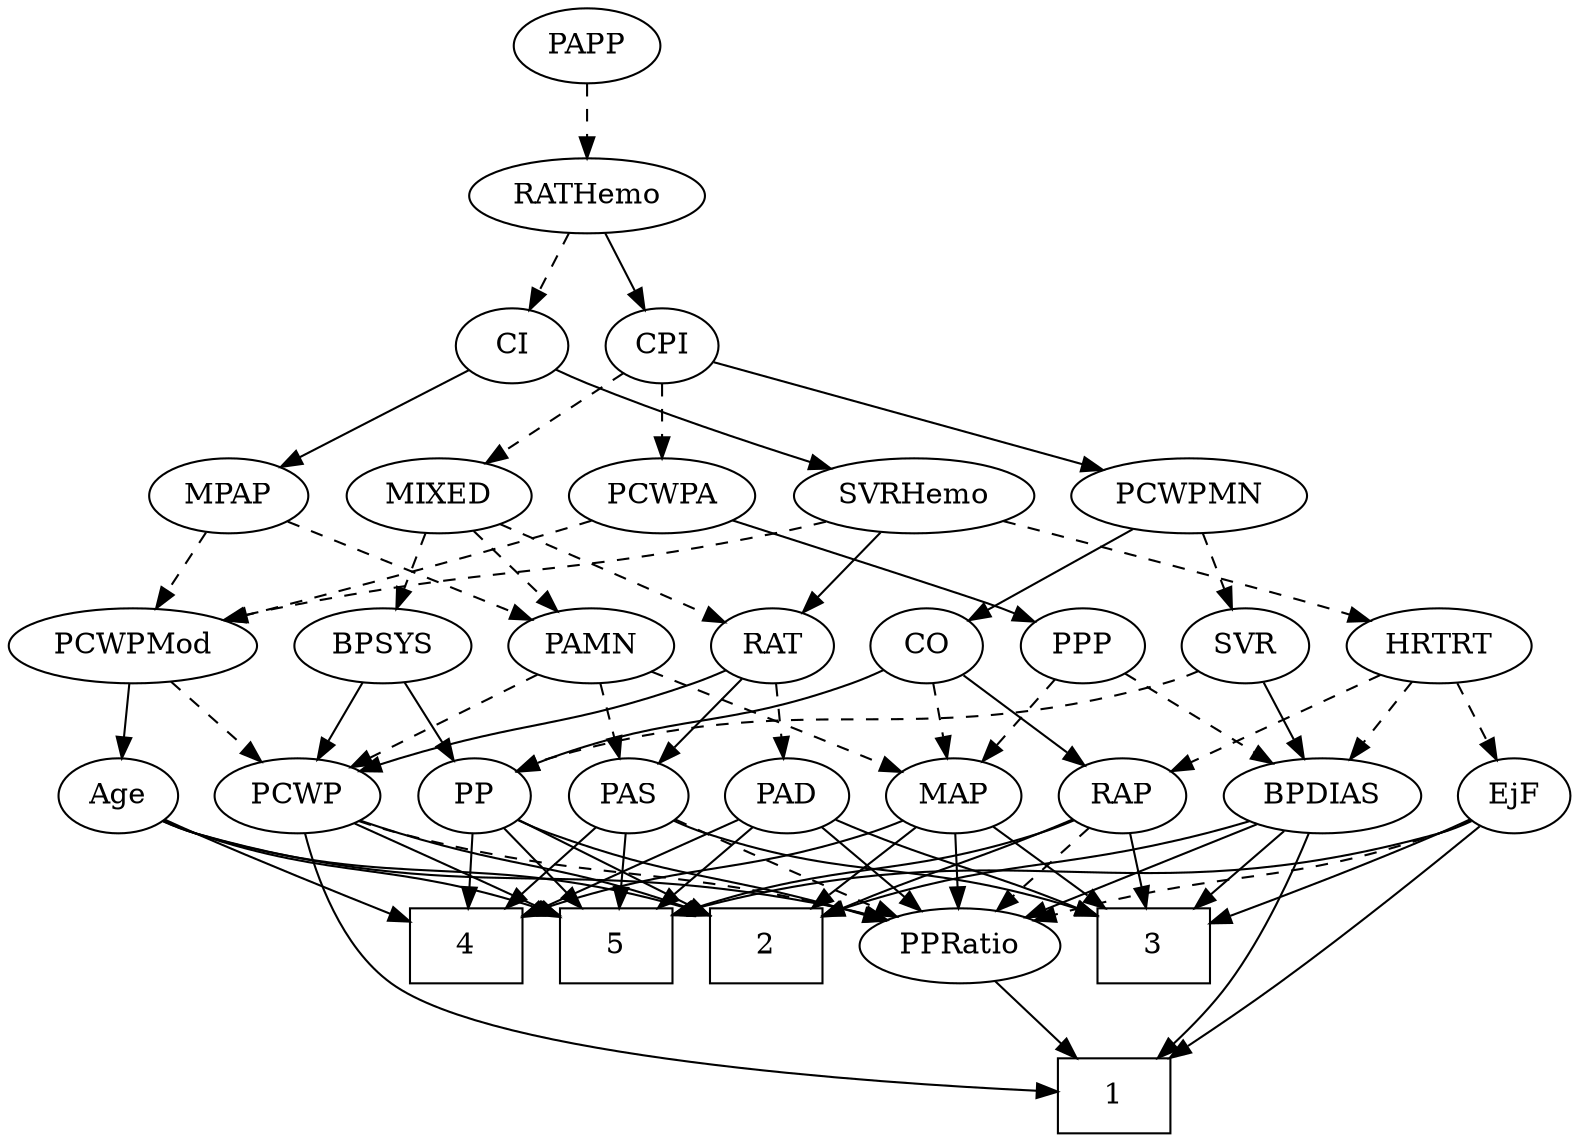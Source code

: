 strict digraph {
	graph [bb="0,0,701,540"];
	node [label="\N"];
	1	[height=0.5,
		pos="502,18",
		shape=box,
		width=0.75];
	2	[height=0.5,
		pos="341,90",
		shape=box,
		width=0.75];
	3	[height=0.5,
		pos="511,90",
		shape=box,
		width=0.75];
	4	[height=0.5,
		pos="197,90",
		shape=box,
		width=0.75];
	5	[height=0.5,
		pos="269,90",
		shape=box,
		width=0.75];
	Age	[height=0.5,
		pos="39.995,162",
		width=0.75];
	Age -> 2	[pos="e,313.8,104.83 60.532,150.07 65.488,147.78 70.843,145.59 75.995,144 171.39,114.64 204.46,136.82 303.96,107.8",
		style=solid];
	Age -> 4	[pos="e,169.99,102.57 61.269,150.83 66.099,148.56 71.214,146.18 75.995,144 104.25,131.14 136.45,117.07 160.53,106.65",
		style=solid];
	Age -> 5	[pos="e,241.73,104.62 60.617,150.33 65.569,148.03 70.901,145.76 75.995,144 140.74,121.59 163.4,130.55 232.18,107.87",
		style=solid];
	PPRatio	[height=0.5,
		pos="426,90",
		width=1.1013];
	Age -> PPRatio	[pos="e,396.76,102.29 60.491,149.93 65.448,147.65 70.814,145.49 75.995,144 205.48,106.75 245.71,138.26 377,108 380.34,107.23 383.78,106.31 \
387.21,105.3",
		style=solid];
	EjF	[height=0.5,
		pos="674,162",
		width=0.75];
	EjF -> 1	[pos="e,524.56,36.171 658.33,147.2 638.14,129.51 601.84,98.009 570,72 557.96,62.171 544.51,51.598 532.76,42.502",
		style=solid];
	EjF -> 3	[pos="e,538.4,102.01 652.75,150.77 647.92,148.5 642.8,146.13 638,144 607.8,130.58 573.15,116.19 547.68,105.79",
		style=solid];
	EjF -> 5	[pos="e,296.15,104.97 653.51,149.89 648.55,147.61 643.18,145.46 638,144 497.78,104.52 450.33,146.46 305.81,107.65",
		style=solid];
	EjF -> PPRatio	[pos="e,455.88,101.99 653.38,150.3 648.43,148 643.1,145.74 638,144 567.79,120.01 546.38,128.19 475,108 471.88,107.12 468.67,106.15 465.45,\
105.13",
		style=dashed];
	RAP	[height=0.5,
		pos="499,162",
		width=0.77632];
	RAP -> 2	[pos="e,368.06,103.94 477.37,150.59 472.65,148.38 467.67,146.08 463,144 427.8,128.33 416.43,125.25 377.41,108.09",
		style=solid];
	RAP -> 3	[pos="e,508.03,108.28 501.9,144.05 503.22,136.35 504.82,127.03 506.3,118.36",
		style=solid];
	RAP -> 5	[pos="e,296.26,104.62 477.61,149.97 472.88,147.79 467.83,145.67 463,144 397.85,121.5 375.03,130.63 305.86,107.89",
		style=solid];
	RAP -> PPRatio	[pos="e,442.11,106.46 483.87,146.5 473.96,137 460.81,124.38 449.55,113.58",
		style=dashed];
	MIXED	[height=0.5,
		pos="191,306",
		width=1.1193];
	BPSYS	[height=0.5,
		pos="160,234",
		width=1.0471];
	MIXED -> BPSYS	[pos="e,167.43,251.79 183.49,288.05 179.91,279.97 175.55,270.12 171.56,261.11",
		style=dashed];
	PAMN	[height=0.5,
		pos="252,234",
		width=1.011];
	MIXED -> PAMN	[pos="e,237.92,251.15 205.14,288.76 212.92,279.84 222.71,268.61 231.33,258.72",
		style=dashed];
	RAT	[height=0.5,
		pos="334,234",
		width=0.75827];
	MIXED -> RAT	[pos="e,312.6,245.47 217.22,292.16 241.53,280.26 277.7,262.56 303.33,250.01",
		style=dashed];
	MPAP	[height=0.5,
		pos="97.995,306",
		width=0.97491];
	MPAP -> PAMN	[pos="e,226.01,246.81 123.43,293.44 148.91,281.86 188.34,263.94 216.81,250.99",
		style=dashed];
	PCWPMod	[height=0.5,
		pos="51.995,234",
		width=1.4443];
	MPAP -> PCWPMod	[pos="e,62.926,251.63 87.326,288.76 81.718,280.23 74.721,269.58 68.437,260.02",
		style=dashed];
	PP	[height=0.5,
		pos="200,162",
		width=0.75];
	BPSYS -> PP	[pos="e,190.86,178.99 169.47,216.41 174.33,207.92 180.33,197.41 185.73,187.96",
		style=solid];
	PCWP	[height=0.5,
		pos="120,162",
		width=0.97491];
	BPSYS -> PCWP	[pos="e,129.41,179.47 150.52,216.41 145.73,208.04 139.83,197.71 134.49,188.37",
		style=solid];
	PAD	[height=0.5,
		pos="346,162",
		width=0.79437];
	PAD -> 3	[pos="e,483.96,104.01 368.21,150.54 373.06,148.33 378.18,146.05 383,144 420.72,127.97 433.05,125.65 474.62,108.01",
		style=solid];
	PAD -> 4	[pos="e,224.12,103.82 323.48,150.46 302.45,140.61 269.95,125.38 233.47,108.22",
		style=solid];
	PAD -> 5	[pos="e,287.82,108.11 330.41,146.83 320.42,137.75 307.18,125.71 295.55,115.14",
		style=solid];
	PAD -> PPRatio	[pos="e,408.44,106.36 362.18,146.83 373.2,137.2 387.99,124.25 400.56,113.25",
		style=solid];
	CO	[height=0.5,
		pos="406,234",
		width=0.75];
	CO -> RAP	[pos="e,481.58,176.11 423.49,219.83 437.52,209.27 457.41,194.3 473.26,182.37",
		style=solid];
	MAP	[height=0.5,
		pos="423,162",
		width=0.84854];
	CO -> MAP	[pos="e,418.8,180.28 410.11,216.05 412,208.26 414.3,198.82 416.42,190.08",
		style=dashed];
	CO -> PP	[pos="e,221.05,173.71 384.94,222.29 380.1,220.04 374.93,217.81 370,216 312.11,194.75 293.89,201.25 236,180 234.15,179.32 232.26,178.58 \
230.38,177.81",
		style=solid];
	PAS	[height=0.5,
		pos="272,162",
		width=0.75];
	PAS -> 3	[pos="e,483.75,104.66 292.6,150.28 297.55,147.98 302.89,145.73 308,144 376.96,120.63 401.1,131.39 474.1,107.87",
		style=solid];
	PAS -> 4	[pos="e,215.33,108.11 256.82,146.83 247.08,137.75 234.19,125.71 222.86,115.14",
		style=solid];
	PAS -> 5	[pos="e,269.73,108.1 271.25,143.7 270.92,135.98 270.53,126.71 270.16,118.11",
		style=solid];
	PAS -> PPRatio	[pos="e,398.27,103.27 293.28,150.86 298.11,148.59 303.22,146.2 308,144 335.07,131.53 365.78,117.75 389.09,107.36",
		style=dashed];
	PAMN -> PAS	[pos="e,267.2,179.79 256.84,216.05 259.1,208.14 261.84,198.54 264.37,189.69",
		style=dashed];
	PAMN -> MAP	[pos="e,399.12,173.54 279.65,222.17 306.42,211.62 348.12,195.02 384,180 385.83,179.23 387.72,178.43 389.62,177.62",
		style=dashed];
	PAMN -> PCWP	[pos="e,143.72,175.58 228.09,220.32 206.97,209.12 175.98,192.69 152.59,180.29",
		style=dashed];
	RATHemo	[height=0.5,
		pos="255,450",
		width=1.3721];
	CPI	[height=0.5,
		pos="291,378",
		width=0.75];
	RATHemo -> CPI	[pos="e,282.61,395.31 263.71,432.05 267.97,423.77 273.19,413.62 277.92,404.42",
		style=solid];
	CI	[height=0.5,
		pos="219,378",
		width=0.75];
	RATHemo -> CI	[pos="e,227.38,395.31 246.28,432.05 242.02,423.77 236.8,413.62 232.07,404.42",
		style=dashed];
	CPI -> MIXED	[pos="e,211.83,321.59 273.12,364.49 258.48,354.24 237.47,339.53 220.37,327.56",
		style=dashed];
	PCWPA	[height=0.5,
		pos="291,306",
		width=1.1555];
	CPI -> PCWPA	[pos="e,291,324.1 291,359.7 291,351.98 291,342.71 291,334.11",
		style=dashed];
	PCWPMN	[height=0.5,
		pos="519,306",
		width=1.3902];
	CPI -> PCWPMN	[pos="e,482.26,318.28 314.96,369.64 352.22,358.2 424.68,335.96 472.46,321.29",
		style=solid];
	RAT -> PAD	[pos="e,343.03,180.28 336.9,216.05 338.22,208.35 339.82,199.03 341.3,190.36",
		style=dashed];
	RAT -> PAS	[pos="e,285.13,177.82 320.85,218.15 312.46,208.69 301.44,196.24 291.98,185.56",
		style=solid];
	RAT -> PCWP	[pos="e,146.83,173.88 312.73,222.5 307.64,220.19 302.18,217.88 297,216 239.42,195.14 222.19,199.06 164,180 161.46,179.17 158.85,178.27 \
156.23,177.34",
		style=solid];
	SVR	[height=0.5,
		pos="551,234",
		width=0.77632];
	BPDIAS	[height=0.5,
		pos="587,162",
		width=1.1735];
	SVR -> BPDIAS	[pos="e,578.44,179.63 559.34,216.76 563.64,208.4 568.99,198.02 573.83,188.61",
		style=solid];
	SVR -> PP	[pos="e,220.5,174.03 529.89,221.98 524.8,219.7 519.3,217.52 514,216 394.25,181.6 355.56,215.03 236,180 234.06,179.43 232.09,178.77 230.13,\
178.05",
		style=dashed];
	PCWPMod -> Age	[pos="e,42.928,180.1 49.029,215.7 47.707,207.98 46.118,198.71 44.643,190.11",
		style=solid];
	PCWPMod -> PCWP	[pos="e,104.78,178.67 67.767,216.76 76.646,207.62 87.88,196.06 97.652,186",
		style=dashed];
	PCWPA -> PCWPMod	[pos="e,91.421,246.01 259.24,294.16 252.88,292.06 246.24,289.92 240,288 226.62,283.89 152.39,263.06 101.3,248.77",
		style=dashed];
	PPP	[height=0.5,
		pos="478,234",
		width=0.75];
	PCWPA -> PPP	[pos="e,456.84,245.44 322.94,294.22 360.38,281.52 420.08,260.99 442,252 443.82,251.25 445.68,250.46 447.55,249.64",
		style=solid];
	PCWPMN -> CO	[pos="e,425.06,246.81 495.03,290.15 477.1,279.05 452.55,263.84 433.76,252.2",
		style=solid];
	PCWPMN -> SVR	[pos="e,543.32,251.79 526.74,288.05 530.44,279.97 534.94,270.12 539.06,261.11",
		style=dashed];
	SVRHemo	[height=0.5,
		pos="401,306",
		width=1.3902];
	SVRHemo -> RAT	[pos="e,348.08,249.72 385.46,288.76 376.46,279.37 365.01,267.41 355.2,257.15",
		style=solid];
	SVRHemo -> PCWPMod	[pos="e,90.224,246.38 364.35,293.68 356.99,291.62 349.28,289.62 342,288 241.41,265.69 213.68,273.87 113,252 108.83,251.09 104.52,250.07 \
100.21,248.99",
		style=dashed];
	HRTRT	[height=0.5,
		pos="637,234",
		width=1.1013];
	SVRHemo -> HRTRT	[pos="e,606.77,245.8 438.75,294.08 445.81,292.05 453.13,289.96 460,288 516.83,271.82 531.61,269.69 588,252 590.95,251.07 594,250.09 597.05,\
249.08",
		style=dashed];
	BPDIAS -> 1	[pos="e,518.74,36.172 580.96,143.88 574.07,125.41 561.83,95.492 547,72 540.84,62.254 533.02,52.405 525.63,43.886",
		style=solid];
	BPDIAS -> 2	[pos="e,368.26,104.63 555.32,149.9 548.95,147.82 542.29,145.76 536,144 469.21,125.36 447.37,131.05 377.91,107.92",
		style=solid];
	BPDIAS -> 3	[pos="e,529.68,108.21 570.13,145.46 560.49,136.58 548.18,125.25 537.3,115.23",
		style=solid];
	BPDIAS -> PPRatio	[pos="e,453.59,103 558.58,148.65 531.98,137.08 492.08,119.73 463,107.09",
		style=solid];
	MAP -> 2	[pos="e,361.04,108.11 406.4,146.83 395.65,137.66 381.38,125.48 368.92,114.84",
		style=solid];
	MAP -> 3	[pos="e,489.6,108.02 440.38,147.17 452.08,137.87 467.8,125.36 481.43,114.52",
		style=solid];
	MAP -> 4	[pos="e,224.27,104.59 399.75,150.07 394.62,147.88 389.18,145.73 384,144 321.5,123.11 300.02,130.13 233.9,107.93",
		style=solid];
	MAP -> PPRatio	[pos="e,425.26,108.1 423.74,143.7 424.07,135.98 424.46,126.71 424.83,118.11",
		style=solid];
	PP -> 2	[pos="e,313.94,104.43 221.1,150.52 243.23,139.53 278.41,122.07 304.95,108.9",
		style=solid];
	PP -> 4	[pos="e,197.73,108.1 199.25,143.7 198.92,135.98 198.53,126.71 198.16,118.11",
		style=solid];
	PP -> 5	[pos="e,252.04,108.2 214.29,146.5 223.12,137.54 234.68,125.81 244.89,115.45",
		style=solid];
	PP -> PPRatio	[pos="e,396.07,101.83 221.03,150.24 225.87,148 231.05,145.78 236,144 296.85,122.09 315.06,126.62 377,108 380.1,107.07 383.3,106.06 386.51,\
105.02",
		style=solid];
	PPP -> BPDIAS	[pos="e,564.46,177.47 496.98,220.81 513.2,210.39 536.85,195.2 555.84,183.01",
		style=dashed];
	PPP -> MAP	[pos="e,435.29,178.64 466.06,217.81 458.88,208.67 449.59,196.85 441.48,186.52",
		style=dashed];
	PPRatio -> 1	[pos="e,483.31,36.211 442.86,73.465 452.5,64.584 464.81,53.252 475.69,43.226",
		style=solid];
	PCWP -> 1	[pos="e,474.74,19.976 122.88,143.88 127.28,123.35 137.78,89.528 161,72 208.26,36.317 385.9,24.139 464.35,20.442",
		style=solid];
	PCWP -> 2	[pos="e,313.71,104.55 146.81,150.06 152.44,147.93 158.38,145.79 164,144 222.71,125.23 242.31,129.44 304.25,107.91",
		style=solid];
	PCWP -> 5	[pos="e,241.87,103.82 145.14,149.23 166.25,139.34 197.44,124.72 232.8,108.09",
		style=solid];
	PCWP -> PPRatio	[pos="e,396.44,102.14 146.23,149.87 152.01,147.7 158.15,145.61 164,144 256.58,118.57 283.99,131.82 377,108 380.18,107.18 383.45,106.26 \
386.72,105.26",
		style=dashed];
	CI -> MPAP	[pos="e,120.58,320.07 199.29,365.6 180.33,354.63 151.39,337.89 129.28,325.1",
		style=solid];
	CI -> SVRHemo	[pos="e,365.54,318.84 240.17,366.6 245,364.34 250.15,362.02 255,360 288.43,346.07 326.97,332.17 356.06,322.1",
		style=solid];
	PAPP	[height=0.5,
		pos="255,522",
		width=0.88464];
	PAPP -> RATHemo	[pos="e,255,468.1 255,503.7 255,495.98 255,486.71 255,478.11",
		style=dashed];
	HRTRT -> EjF	[pos="e,665.29,179.47 645.76,216.41 650.19,208.04 655.65,197.71 660.59,188.37",
		style=dashed];
	HRTRT -> RAP	[pos="e,520.42,173.87 611.36,220 588.24,208.27 554.2,191 529.64,178.55",
		style=dashed];
	HRTRT -> BPDIAS	[pos="e,598.88,179.63 625.4,216.76 619.3,208.23 611.7,197.58 604.87,188.02",
		style=dashed];
}
